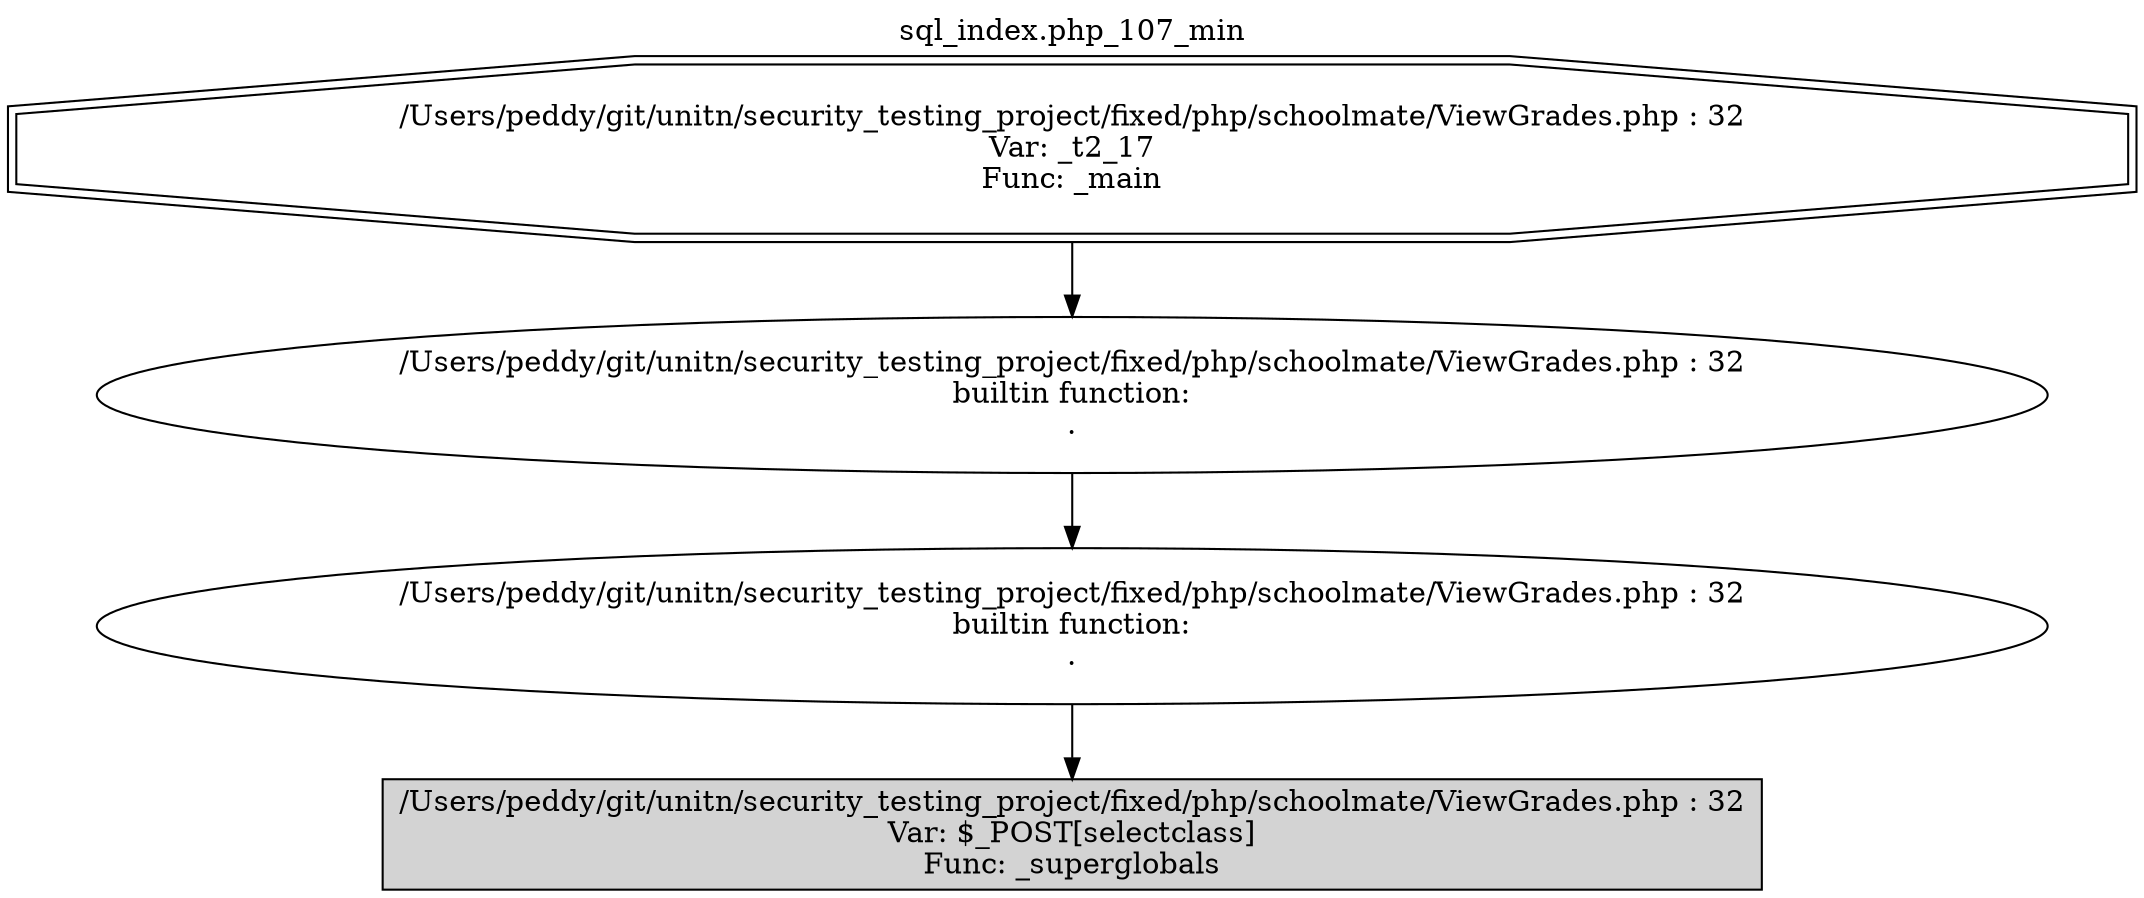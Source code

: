 digraph cfg {
  label="sql_index.php_107_min";
  labelloc=t;
  n1 [shape=doubleoctagon, label="/Users/peddy/git/unitn/security_testing_project/fixed/php/schoolmate/ViewGrades.php : 32\nVar: _t2_17\nFunc: _main\n"];
  n2 [shape=ellipse, label="/Users/peddy/git/unitn/security_testing_project/fixed/php/schoolmate/ViewGrades.php : 32\nbuiltin function:\n.\n"];
  n3 [shape=ellipse, label="/Users/peddy/git/unitn/security_testing_project/fixed/php/schoolmate/ViewGrades.php : 32\nbuiltin function:\n.\n"];
  n4 [shape=box, label="/Users/peddy/git/unitn/security_testing_project/fixed/php/schoolmate/ViewGrades.php : 32\nVar: $_POST[selectclass]\nFunc: _superglobals\n",style=filled];
  n1 -> n2;
  n2 -> n3;
  n3 -> n4;
}
